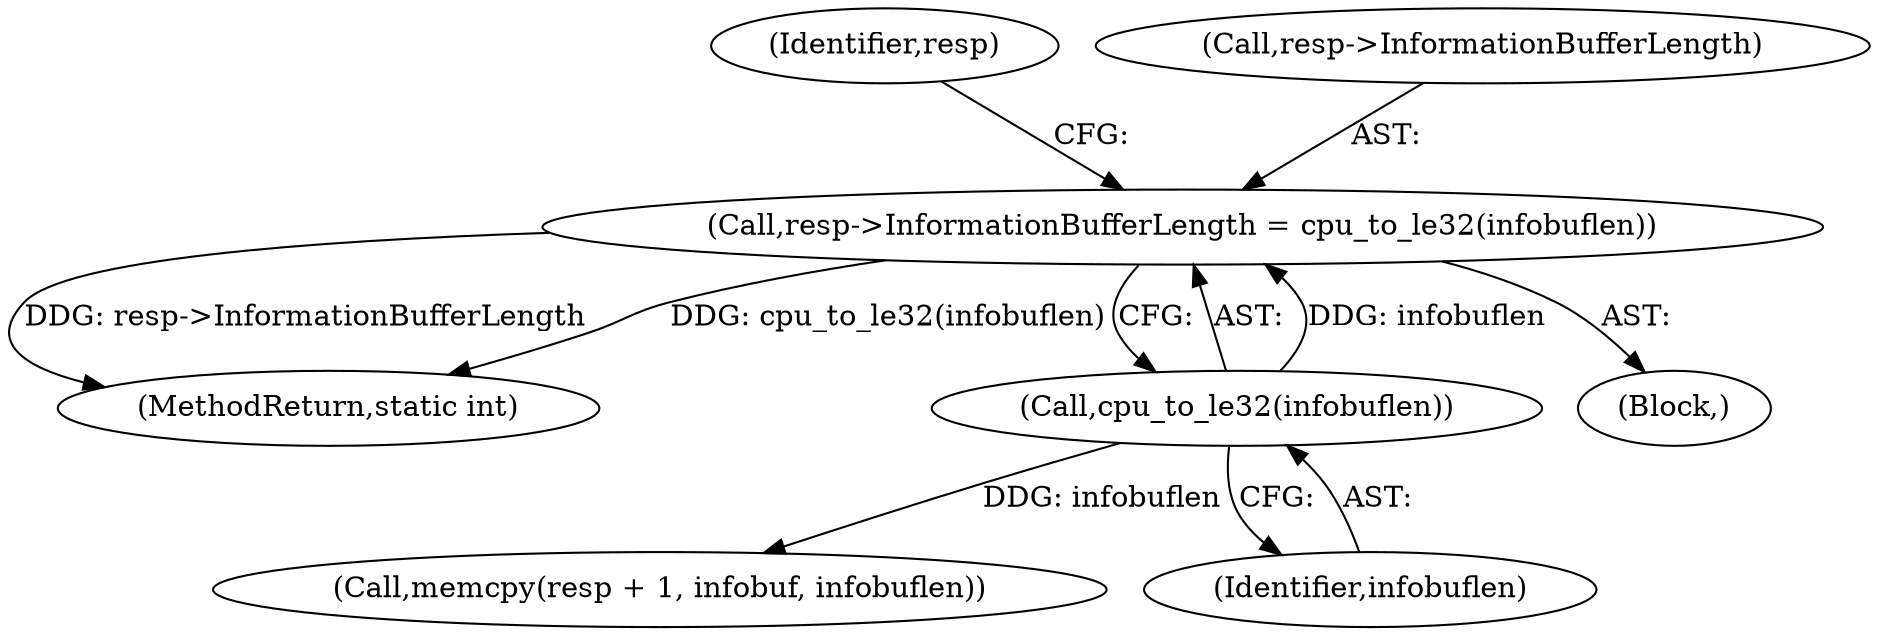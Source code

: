 digraph "0_qemu_fe3c546c5ff2a6210f9a4d8561cc64051ca8603e@pointer" {
"1000236" [label="(Call,resp->InformationBufferLength = cpu_to_le32(infobuflen))"];
"1000240" [label="(Call,cpu_to_le32(infobuflen))"];
"1000236" [label="(Call,resp->InformationBufferLength = cpu_to_le32(infobuflen))"];
"1000240" [label="(Call,cpu_to_le32(infobuflen))"];
"1000244" [label="(Identifier,resp)"];
"1000242" [label="(Call,memcpy(resp + 1, infobuf, infobuflen))"];
"1000250" [label="(MethodReturn,static int)"];
"1000107" [label="(Block,)"];
"1000237" [label="(Call,resp->InformationBufferLength)"];
"1000241" [label="(Identifier,infobuflen)"];
"1000236" -> "1000107"  [label="AST: "];
"1000236" -> "1000240"  [label="CFG: "];
"1000237" -> "1000236"  [label="AST: "];
"1000240" -> "1000236"  [label="AST: "];
"1000244" -> "1000236"  [label="CFG: "];
"1000236" -> "1000250"  [label="DDG: resp->InformationBufferLength"];
"1000236" -> "1000250"  [label="DDG: cpu_to_le32(infobuflen)"];
"1000240" -> "1000236"  [label="DDG: infobuflen"];
"1000240" -> "1000241"  [label="CFG: "];
"1000241" -> "1000240"  [label="AST: "];
"1000240" -> "1000242"  [label="DDG: infobuflen"];
}
